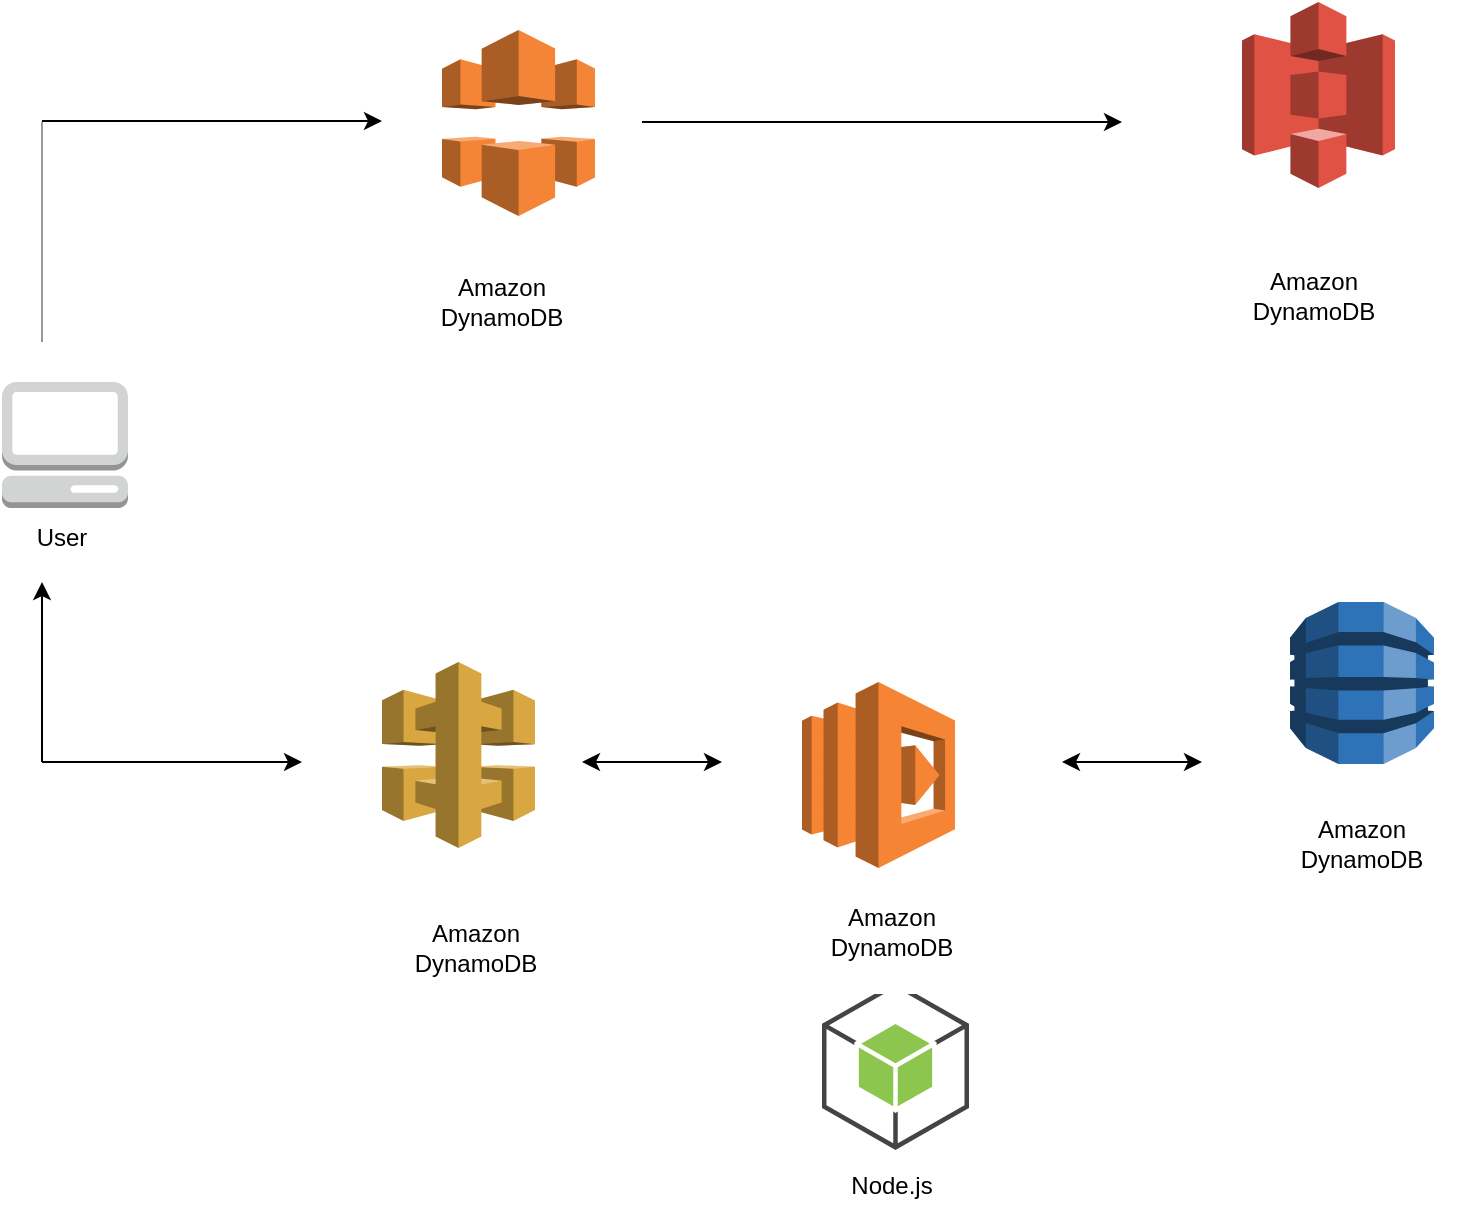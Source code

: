 <mxfile version="14.5.10" type="github">
  <diagram id="En7cnF9h-v-1nLFF4jpA" name="Page-1">
    <mxGraphModel dx="1038" dy="580" grid="1" gridSize="10" guides="1" tooltips="1" connect="1" arrows="1" fold="1" page="1" pageScale="1" pageWidth="850" pageHeight="1100" math="0" shadow="0">
      <root>
        <mxCell id="0" />
        <mxCell id="1" parent="0" />
        <mxCell id="O3KhV6H-GipkPuP13QMZ-4" value="Amazon&lt;br&gt;DynamoDB" style="shape=ext;rounded=1;html=1;whiteSpace=wrap;strokeColor=none;" vertex="1" parent="1">
          <mxGeometry x="720" y="401" width="120" height="80" as="geometry" />
        </mxCell>
        <mxCell id="O3KhV6H-GipkPuP13QMZ-9" value="" style="verticalLabelPosition=bottom;shadow=0;dashed=0;align=center;html=1;verticalAlign=top;strokeWidth=1;shape=mxgraph.mockup.markup.line;strokeColor=#999999;direction=north;" vertex="1" parent="1">
          <mxGeometry x="110" y="80" width="20" height="110" as="geometry" />
        </mxCell>
        <mxCell id="O3KhV6H-GipkPuP13QMZ-13" value="" style="endArrow=classic;html=1;" edge="1" parent="1">
          <mxGeometry width="50" height="50" relative="1" as="geometry">
            <mxPoint x="120" y="79.5" as="sourcePoint" />
            <mxPoint x="290" y="79.5" as="targetPoint" />
          </mxGeometry>
        </mxCell>
        <mxCell id="O3KhV6H-GipkPuP13QMZ-14" value="" style="endArrow=classic;html=1;exitX=1;exitY=0.5;exitDx=0;exitDy=0;" edge="1" parent="1">
          <mxGeometry width="50" height="50" relative="1" as="geometry">
            <mxPoint x="420" y="80" as="sourcePoint" />
            <mxPoint x="660" y="80" as="targetPoint" />
            <Array as="points">
              <mxPoint x="440" y="80" />
            </Array>
          </mxGeometry>
        </mxCell>
        <mxCell id="O3KhV6H-GipkPuP13QMZ-16" value="" style="endArrow=classic;html=1;" edge="1" parent="1">
          <mxGeometry width="50" height="50" relative="1" as="geometry">
            <mxPoint x="120" y="400" as="sourcePoint" />
            <mxPoint x="250" y="400" as="targetPoint" />
            <Array as="points" />
          </mxGeometry>
        </mxCell>
        <mxCell id="O3KhV6H-GipkPuP13QMZ-17" value="" style="endArrow=classic;html=1;" edge="1" parent="1">
          <mxGeometry width="50" height="50" relative="1" as="geometry">
            <mxPoint x="120" y="400" as="sourcePoint" />
            <mxPoint x="120" y="310" as="targetPoint" />
            <Array as="points" />
          </mxGeometry>
        </mxCell>
        <mxCell id="O3KhV6H-GipkPuP13QMZ-18" value="" style="endArrow=classic;startArrow=classic;html=1;" edge="1" parent="1">
          <mxGeometry width="50" height="50" relative="1" as="geometry">
            <mxPoint x="390" y="400" as="sourcePoint" />
            <mxPoint x="460" y="400" as="targetPoint" />
            <Array as="points">
              <mxPoint x="440" y="400" />
            </Array>
          </mxGeometry>
        </mxCell>
        <mxCell id="O3KhV6H-GipkPuP13QMZ-19" value="" style="endArrow=classic;startArrow=classic;html=1;" edge="1" parent="1">
          <mxGeometry width="50" height="50" relative="1" as="geometry">
            <mxPoint x="630" y="400" as="sourcePoint" />
            <mxPoint x="700" y="400" as="targetPoint" />
            <Array as="points">
              <mxPoint x="680" y="400" />
            </Array>
          </mxGeometry>
        </mxCell>
        <mxCell id="O3KhV6H-GipkPuP13QMZ-28" value="" style="outlineConnect=0;dashed=0;verticalLabelPosition=bottom;verticalAlign=top;align=center;html=1;shape=mxgraph.aws3.dynamo_db;fillColor=#2E73B8;gradientColor=none;" vertex="1" parent="1">
          <mxGeometry x="744" y="320" width="72" height="81" as="geometry" />
        </mxCell>
        <mxCell id="O3KhV6H-GipkPuP13QMZ-30" value="" style="outlineConnect=0;dashed=0;verticalLabelPosition=bottom;verticalAlign=top;align=center;html=1;shape=mxgraph.aws3.management_console;fillColor=#D2D3D3;gradientColor=none;" vertex="1" parent="1">
          <mxGeometry x="100" y="210" width="63" height="63" as="geometry" />
        </mxCell>
        <mxCell id="O3KhV6H-GipkPuP13QMZ-31" value="" style="outlineConnect=0;dashed=0;verticalLabelPosition=bottom;verticalAlign=top;align=center;html=1;shape=mxgraph.aws3.cloudfront;fillColor=#F58536;gradientColor=none;" vertex="1" parent="1">
          <mxGeometry x="320" y="34" width="76.5" height="93" as="geometry" />
        </mxCell>
        <mxCell id="O3KhV6H-GipkPuP13QMZ-32" value="" style="outlineConnect=0;dashed=0;verticalLabelPosition=bottom;verticalAlign=top;align=center;html=1;shape=mxgraph.aws3.android;fillColor=#8CC64F;gradientColor=none;" vertex="1" parent="1">
          <mxGeometry x="510" y="510" width="73.5" height="84" as="geometry" />
        </mxCell>
        <mxCell id="O3KhV6H-GipkPuP13QMZ-33" value="" style="outlineConnect=0;dashed=0;verticalLabelPosition=bottom;verticalAlign=top;align=center;html=1;shape=mxgraph.aws3.lambda;fillColor=#F58534;gradientColor=none;" vertex="1" parent="1">
          <mxGeometry x="500" y="360" width="76.5" height="93" as="geometry" />
        </mxCell>
        <mxCell id="O3KhV6H-GipkPuP13QMZ-34" value="" style="outlineConnect=0;dashed=0;verticalLabelPosition=bottom;verticalAlign=top;align=center;html=1;shape=mxgraph.aws3.api_gateway;fillColor=#D9A741;gradientColor=none;" vertex="1" parent="1">
          <mxGeometry x="290" y="350" width="76.5" height="93" as="geometry" />
        </mxCell>
        <mxCell id="O3KhV6H-GipkPuP13QMZ-35" value="" style="outlineConnect=0;dashed=0;verticalLabelPosition=bottom;verticalAlign=top;align=center;html=1;shape=mxgraph.aws3.s3;fillColor=#E05243;gradientColor=none;" vertex="1" parent="1">
          <mxGeometry x="720" y="20" width="76.5" height="93" as="geometry" />
        </mxCell>
        <mxCell id="O3KhV6H-GipkPuP13QMZ-36" value="User" style="shape=ext;rounded=1;html=1;whiteSpace=wrap;strokeColor=none;" vertex="1" parent="1">
          <mxGeometry x="100" y="273" width="60" height="30" as="geometry" />
        </mxCell>
        <mxCell id="O3KhV6H-GipkPuP13QMZ-37" value="Amazon&lt;br&gt;DynamoDB" style="shape=ext;rounded=1;html=1;whiteSpace=wrap;strokeColor=none;" vertex="1" parent="1">
          <mxGeometry x="290" y="130" width="120" height="80" as="geometry" />
        </mxCell>
        <mxCell id="O3KhV6H-GipkPuP13QMZ-38" value="Amazon&lt;br&gt;DynamoDB" style="shape=ext;rounded=1;html=1;whiteSpace=wrap;strokeColor=none;" vertex="1" parent="1">
          <mxGeometry x="696" y="127" width="120" height="80" as="geometry" />
        </mxCell>
        <mxCell id="O3KhV6H-GipkPuP13QMZ-39" value="Amazon&lt;br&gt;DynamoDB" style="shape=ext;rounded=1;html=1;whiteSpace=wrap;strokeColor=none;" vertex="1" parent="1">
          <mxGeometry x="276.5" y="453" width="120" height="80" as="geometry" />
        </mxCell>
        <mxCell id="O3KhV6H-GipkPuP13QMZ-40" value="Amazon&lt;br&gt;DynamoDB" style="shape=ext;rounded=1;html=1;whiteSpace=wrap;strokeColor=none;" vertex="1" parent="1">
          <mxGeometry x="510" y="453" width="70" height="63" as="geometry" />
        </mxCell>
        <mxCell id="O3KhV6H-GipkPuP13QMZ-41" value="Node.js" style="shape=ext;rounded=1;html=1;whiteSpace=wrap;strokeColor=none;" vertex="1" parent="1">
          <mxGeometry x="510" y="594" width="70" height="36" as="geometry" />
        </mxCell>
      </root>
    </mxGraphModel>
  </diagram>
</mxfile>
